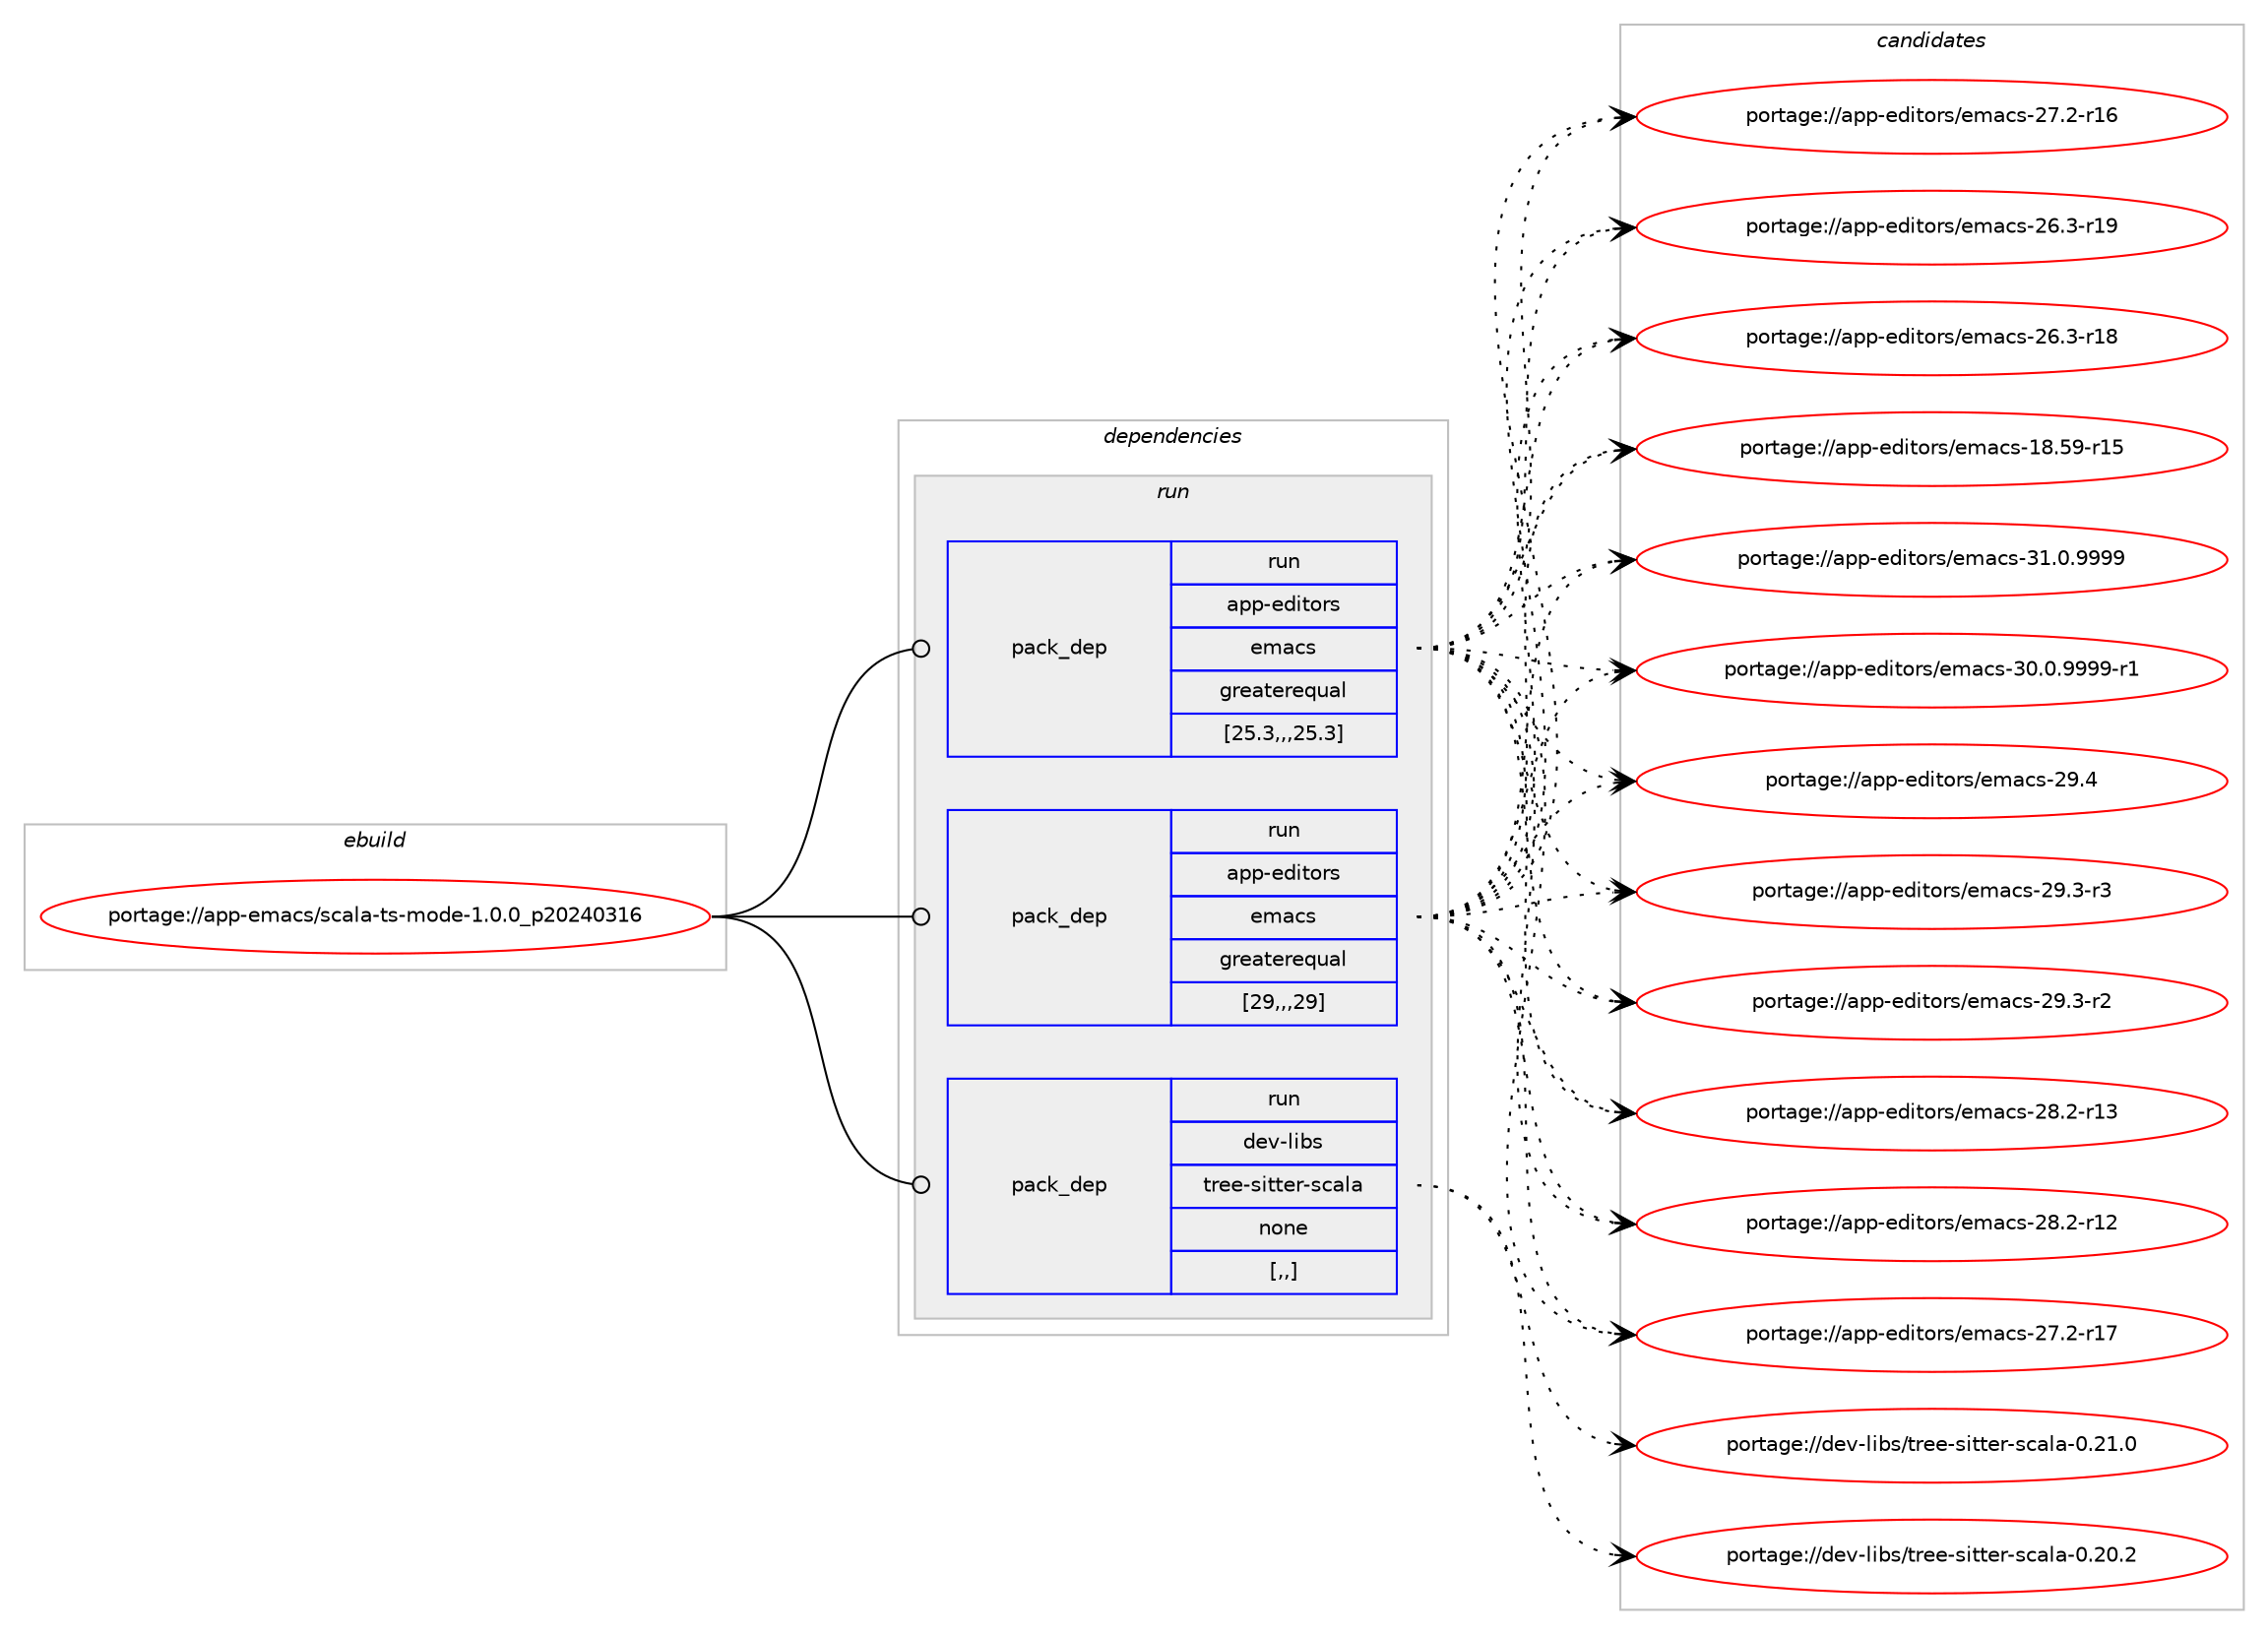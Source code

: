 digraph prolog {

# *************
# Graph options
# *************

newrank=true;
concentrate=true;
compound=true;
graph [rankdir=LR,fontname=Helvetica,fontsize=10,ranksep=1.5];#, ranksep=2.5, nodesep=0.2];
edge  [arrowhead=vee];
node  [fontname=Helvetica,fontsize=10];

# **********
# The ebuild
# **********

subgraph cluster_leftcol {
color=gray;
label=<<i>ebuild</i>>;
id [label="portage://app-emacs/scala-ts-mode-1.0.0_p20240316", color=red, width=4, href="../app-emacs/scala-ts-mode-1.0.0_p20240316.svg"];
}

# ****************
# The dependencies
# ****************

subgraph cluster_midcol {
color=gray;
label=<<i>dependencies</i>>;
subgraph cluster_compile {
fillcolor="#eeeeee";
style=filled;
label=<<i>compile</i>>;
}
subgraph cluster_compileandrun {
fillcolor="#eeeeee";
style=filled;
label=<<i>compile and run</i>>;
}
subgraph cluster_run {
fillcolor="#eeeeee";
style=filled;
label=<<i>run</i>>;
subgraph pack16947 {
dependency23280 [label=<<TABLE BORDER="0" CELLBORDER="1" CELLSPACING="0" CELLPADDING="4" WIDTH="220"><TR><TD ROWSPAN="6" CELLPADDING="30">pack_dep</TD></TR><TR><TD WIDTH="110">run</TD></TR><TR><TD>app-editors</TD></TR><TR><TD>emacs</TD></TR><TR><TD>greaterequal</TD></TR><TR><TD>[25.3,,,25.3]</TD></TR></TABLE>>, shape=none, color=blue];
}
id:e -> dependency23280:w [weight=20,style="solid",arrowhead="odot"];
subgraph pack16948 {
dependency23281 [label=<<TABLE BORDER="0" CELLBORDER="1" CELLSPACING="0" CELLPADDING="4" WIDTH="220"><TR><TD ROWSPAN="6" CELLPADDING="30">pack_dep</TD></TR><TR><TD WIDTH="110">run</TD></TR><TR><TD>app-editors</TD></TR><TR><TD>emacs</TD></TR><TR><TD>greaterequal</TD></TR><TR><TD>[29,,,29]</TD></TR></TABLE>>, shape=none, color=blue];
}
id:e -> dependency23281:w [weight=20,style="solid",arrowhead="odot"];
subgraph pack16949 {
dependency23282 [label=<<TABLE BORDER="0" CELLBORDER="1" CELLSPACING="0" CELLPADDING="4" WIDTH="220"><TR><TD ROWSPAN="6" CELLPADDING="30">pack_dep</TD></TR><TR><TD WIDTH="110">run</TD></TR><TR><TD>dev-libs</TD></TR><TR><TD>tree-sitter-scala</TD></TR><TR><TD>none</TD></TR><TR><TD>[,,]</TD></TR></TABLE>>, shape=none, color=blue];
}
id:e -> dependency23282:w [weight=20,style="solid",arrowhead="odot"];
}
}

# **************
# The candidates
# **************

subgraph cluster_choices {
rank=same;
color=gray;
label=<<i>candidates</i>>;

subgraph choice16947 {
color=black;
nodesep=1;
choice971121124510110010511611111411547101109979911545514946484657575757 [label="portage://app-editors/emacs-31.0.9999", color=red, width=4,href="../app-editors/emacs-31.0.9999.svg"];
choice9711211245101100105116111114115471011099799115455148464846575757574511449 [label="portage://app-editors/emacs-30.0.9999-r1", color=red, width=4,href="../app-editors/emacs-30.0.9999-r1.svg"];
choice97112112451011001051161111141154710110997991154550574652 [label="portage://app-editors/emacs-29.4", color=red, width=4,href="../app-editors/emacs-29.4.svg"];
choice971121124510110010511611111411547101109979911545505746514511451 [label="portage://app-editors/emacs-29.3-r3", color=red, width=4,href="../app-editors/emacs-29.3-r3.svg"];
choice971121124510110010511611111411547101109979911545505746514511450 [label="portage://app-editors/emacs-29.3-r2", color=red, width=4,href="../app-editors/emacs-29.3-r2.svg"];
choice97112112451011001051161111141154710110997991154550564650451144951 [label="portage://app-editors/emacs-28.2-r13", color=red, width=4,href="../app-editors/emacs-28.2-r13.svg"];
choice97112112451011001051161111141154710110997991154550564650451144950 [label="portage://app-editors/emacs-28.2-r12", color=red, width=4,href="../app-editors/emacs-28.2-r12.svg"];
choice97112112451011001051161111141154710110997991154550554650451144955 [label="portage://app-editors/emacs-27.2-r17", color=red, width=4,href="../app-editors/emacs-27.2-r17.svg"];
choice97112112451011001051161111141154710110997991154550554650451144954 [label="portage://app-editors/emacs-27.2-r16", color=red, width=4,href="../app-editors/emacs-27.2-r16.svg"];
choice97112112451011001051161111141154710110997991154550544651451144957 [label="portage://app-editors/emacs-26.3-r19", color=red, width=4,href="../app-editors/emacs-26.3-r19.svg"];
choice97112112451011001051161111141154710110997991154550544651451144956 [label="portage://app-editors/emacs-26.3-r18", color=red, width=4,href="../app-editors/emacs-26.3-r18.svg"];
choice9711211245101100105116111114115471011099799115454956465357451144953 [label="portage://app-editors/emacs-18.59-r15", color=red, width=4,href="../app-editors/emacs-18.59-r15.svg"];
dependency23280:e -> choice971121124510110010511611111411547101109979911545514946484657575757:w [style=dotted,weight="100"];
dependency23280:e -> choice9711211245101100105116111114115471011099799115455148464846575757574511449:w [style=dotted,weight="100"];
dependency23280:e -> choice97112112451011001051161111141154710110997991154550574652:w [style=dotted,weight="100"];
dependency23280:e -> choice971121124510110010511611111411547101109979911545505746514511451:w [style=dotted,weight="100"];
dependency23280:e -> choice971121124510110010511611111411547101109979911545505746514511450:w [style=dotted,weight="100"];
dependency23280:e -> choice97112112451011001051161111141154710110997991154550564650451144951:w [style=dotted,weight="100"];
dependency23280:e -> choice97112112451011001051161111141154710110997991154550564650451144950:w [style=dotted,weight="100"];
dependency23280:e -> choice97112112451011001051161111141154710110997991154550554650451144955:w [style=dotted,weight="100"];
dependency23280:e -> choice97112112451011001051161111141154710110997991154550554650451144954:w [style=dotted,weight="100"];
dependency23280:e -> choice97112112451011001051161111141154710110997991154550544651451144957:w [style=dotted,weight="100"];
dependency23280:e -> choice97112112451011001051161111141154710110997991154550544651451144956:w [style=dotted,weight="100"];
dependency23280:e -> choice9711211245101100105116111114115471011099799115454956465357451144953:w [style=dotted,weight="100"];
}
subgraph choice16948 {
color=black;
nodesep=1;
choice971121124510110010511611111411547101109979911545514946484657575757 [label="portage://app-editors/emacs-31.0.9999", color=red, width=4,href="../app-editors/emacs-31.0.9999.svg"];
choice9711211245101100105116111114115471011099799115455148464846575757574511449 [label="portage://app-editors/emacs-30.0.9999-r1", color=red, width=4,href="../app-editors/emacs-30.0.9999-r1.svg"];
choice97112112451011001051161111141154710110997991154550574652 [label="portage://app-editors/emacs-29.4", color=red, width=4,href="../app-editors/emacs-29.4.svg"];
choice971121124510110010511611111411547101109979911545505746514511451 [label="portage://app-editors/emacs-29.3-r3", color=red, width=4,href="../app-editors/emacs-29.3-r3.svg"];
choice971121124510110010511611111411547101109979911545505746514511450 [label="portage://app-editors/emacs-29.3-r2", color=red, width=4,href="../app-editors/emacs-29.3-r2.svg"];
choice97112112451011001051161111141154710110997991154550564650451144951 [label="portage://app-editors/emacs-28.2-r13", color=red, width=4,href="../app-editors/emacs-28.2-r13.svg"];
choice97112112451011001051161111141154710110997991154550564650451144950 [label="portage://app-editors/emacs-28.2-r12", color=red, width=4,href="../app-editors/emacs-28.2-r12.svg"];
choice97112112451011001051161111141154710110997991154550554650451144955 [label="portage://app-editors/emacs-27.2-r17", color=red, width=4,href="../app-editors/emacs-27.2-r17.svg"];
choice97112112451011001051161111141154710110997991154550554650451144954 [label="portage://app-editors/emacs-27.2-r16", color=red, width=4,href="../app-editors/emacs-27.2-r16.svg"];
choice97112112451011001051161111141154710110997991154550544651451144957 [label="portage://app-editors/emacs-26.3-r19", color=red, width=4,href="../app-editors/emacs-26.3-r19.svg"];
choice97112112451011001051161111141154710110997991154550544651451144956 [label="portage://app-editors/emacs-26.3-r18", color=red, width=4,href="../app-editors/emacs-26.3-r18.svg"];
choice9711211245101100105116111114115471011099799115454956465357451144953 [label="portage://app-editors/emacs-18.59-r15", color=red, width=4,href="../app-editors/emacs-18.59-r15.svg"];
dependency23281:e -> choice971121124510110010511611111411547101109979911545514946484657575757:w [style=dotted,weight="100"];
dependency23281:e -> choice9711211245101100105116111114115471011099799115455148464846575757574511449:w [style=dotted,weight="100"];
dependency23281:e -> choice97112112451011001051161111141154710110997991154550574652:w [style=dotted,weight="100"];
dependency23281:e -> choice971121124510110010511611111411547101109979911545505746514511451:w [style=dotted,weight="100"];
dependency23281:e -> choice971121124510110010511611111411547101109979911545505746514511450:w [style=dotted,weight="100"];
dependency23281:e -> choice97112112451011001051161111141154710110997991154550564650451144951:w [style=dotted,weight="100"];
dependency23281:e -> choice97112112451011001051161111141154710110997991154550564650451144950:w [style=dotted,weight="100"];
dependency23281:e -> choice97112112451011001051161111141154710110997991154550554650451144955:w [style=dotted,weight="100"];
dependency23281:e -> choice97112112451011001051161111141154710110997991154550554650451144954:w [style=dotted,weight="100"];
dependency23281:e -> choice97112112451011001051161111141154710110997991154550544651451144957:w [style=dotted,weight="100"];
dependency23281:e -> choice97112112451011001051161111141154710110997991154550544651451144956:w [style=dotted,weight="100"];
dependency23281:e -> choice9711211245101100105116111114115471011099799115454956465357451144953:w [style=dotted,weight="100"];
}
subgraph choice16949 {
color=black;
nodesep=1;
choice100101118451081059811547116114101101451151051161161011144511599971089745484650494648 [label="portage://dev-libs/tree-sitter-scala-0.21.0", color=red, width=4,href="../dev-libs/tree-sitter-scala-0.21.0.svg"];
choice100101118451081059811547116114101101451151051161161011144511599971089745484650484650 [label="portage://dev-libs/tree-sitter-scala-0.20.2", color=red, width=4,href="../dev-libs/tree-sitter-scala-0.20.2.svg"];
dependency23282:e -> choice100101118451081059811547116114101101451151051161161011144511599971089745484650494648:w [style=dotted,weight="100"];
dependency23282:e -> choice100101118451081059811547116114101101451151051161161011144511599971089745484650484650:w [style=dotted,weight="100"];
}
}

}
